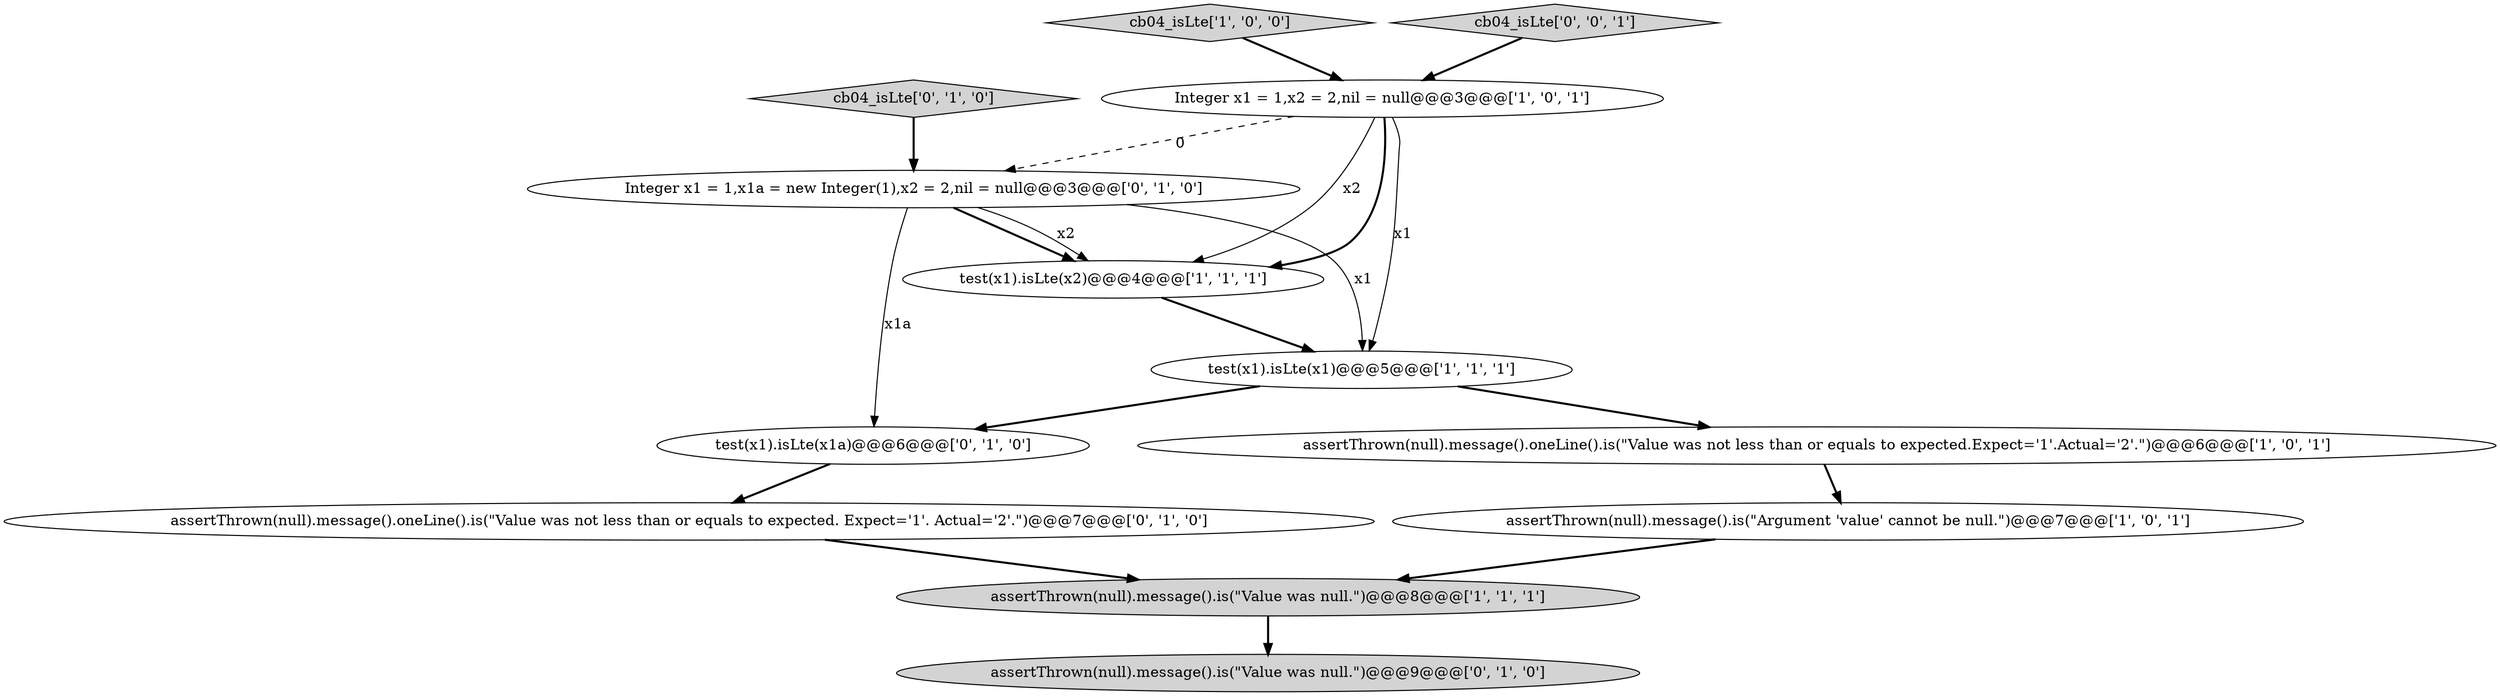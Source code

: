 digraph {
2 [style = filled, label = "test(x1).isLte(x1)@@@5@@@['1', '1', '1']", fillcolor = white, shape = ellipse image = "AAA0AAABBB1BBB"];
3 [style = filled, label = "Integer x1 = 1,x2 = 2,nil = null@@@3@@@['1', '0', '1']", fillcolor = white, shape = ellipse image = "AAA0AAABBB1BBB"];
7 [style = filled, label = "Integer x1 = 1,x1a = new Integer(1),x2 = 2,nil = null@@@3@@@['0', '1', '0']", fillcolor = white, shape = ellipse image = "AAA1AAABBB2BBB"];
4 [style = filled, label = "assertThrown(null).message().is(\"Argument 'value' cannot be null.\")@@@7@@@['1', '0', '1']", fillcolor = white, shape = ellipse image = "AAA0AAABBB1BBB"];
1 [style = filled, label = "assertThrown(null).message().is(\"Value was null.\")@@@8@@@['1', '1', '1']", fillcolor = lightgray, shape = ellipse image = "AAA0AAABBB1BBB"];
8 [style = filled, label = "assertThrown(null).message().oneLine().is(\"Value was not less than or equals to expected. Expect='1'. Actual='2'.\")@@@7@@@['0', '1', '0']", fillcolor = white, shape = ellipse image = "AAA1AAABBB2BBB"];
10 [style = filled, label = "assertThrown(null).message().is(\"Value was null.\")@@@9@@@['0', '1', '0']", fillcolor = lightgray, shape = ellipse image = "AAA0AAABBB2BBB"];
0 [style = filled, label = "assertThrown(null).message().oneLine().is(\"Value was not less than or equals to expected.Expect='1'.Actual='2'.\")@@@6@@@['1', '0', '1']", fillcolor = white, shape = ellipse image = "AAA0AAABBB1BBB"];
9 [style = filled, label = "test(x1).isLte(x1a)@@@6@@@['0', '1', '0']", fillcolor = white, shape = ellipse image = "AAA0AAABBB2BBB"];
11 [style = filled, label = "cb04_isLte['0', '1', '0']", fillcolor = lightgray, shape = diamond image = "AAA0AAABBB2BBB"];
5 [style = filled, label = "test(x1).isLte(x2)@@@4@@@['1', '1', '1']", fillcolor = white, shape = ellipse image = "AAA0AAABBB1BBB"];
6 [style = filled, label = "cb04_isLte['1', '0', '0']", fillcolor = lightgray, shape = diamond image = "AAA0AAABBB1BBB"];
12 [style = filled, label = "cb04_isLte['0', '0', '1']", fillcolor = lightgray, shape = diamond image = "AAA0AAABBB3BBB"];
5->2 [style = bold, label=""];
7->5 [style = bold, label=""];
2->9 [style = bold, label=""];
2->0 [style = bold, label=""];
7->2 [style = solid, label="x1"];
4->1 [style = bold, label=""];
9->8 [style = bold, label=""];
0->4 [style = bold, label=""];
1->10 [style = bold, label=""];
11->7 [style = bold, label=""];
3->2 [style = solid, label="x1"];
7->5 [style = solid, label="x2"];
12->3 [style = bold, label=""];
3->7 [style = dashed, label="0"];
6->3 [style = bold, label=""];
3->5 [style = bold, label=""];
7->9 [style = solid, label="x1a"];
3->5 [style = solid, label="x2"];
8->1 [style = bold, label=""];
}
